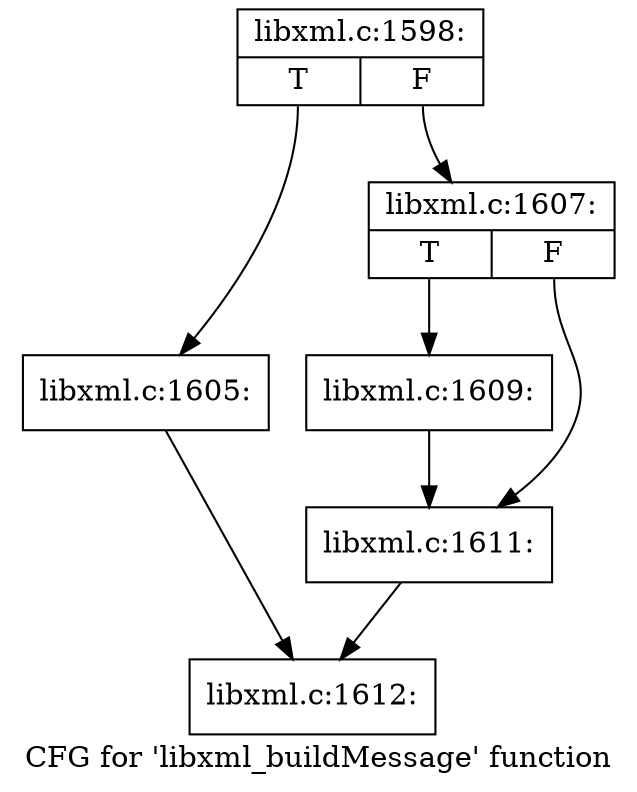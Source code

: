 digraph "CFG for 'libxml_buildMessage' function" {
	label="CFG for 'libxml_buildMessage' function";

	Node0x54c6300 [shape=record,label="{libxml.c:1598:|{<s0>T|<s1>F}}"];
	Node0x54c6300:s0 -> Node0x54c8e40;
	Node0x54c6300:s1 -> Node0x54c8e90;
	Node0x54c8e40 [shape=record,label="{libxml.c:1605:}"];
	Node0x54c8e40 -> Node0x54c7240;
	Node0x54c8e90 [shape=record,label="{libxml.c:1607:|{<s0>T|<s1>F}}"];
	Node0x54c8e90:s0 -> Node0x54c96b0;
	Node0x54c8e90:s1 -> Node0x54c9700;
	Node0x54c96b0 [shape=record,label="{libxml.c:1609:}"];
	Node0x54c96b0 -> Node0x54c9700;
	Node0x54c9700 [shape=record,label="{libxml.c:1611:}"];
	Node0x54c9700 -> Node0x54c7240;
	Node0x54c7240 [shape=record,label="{libxml.c:1612:}"];
}
